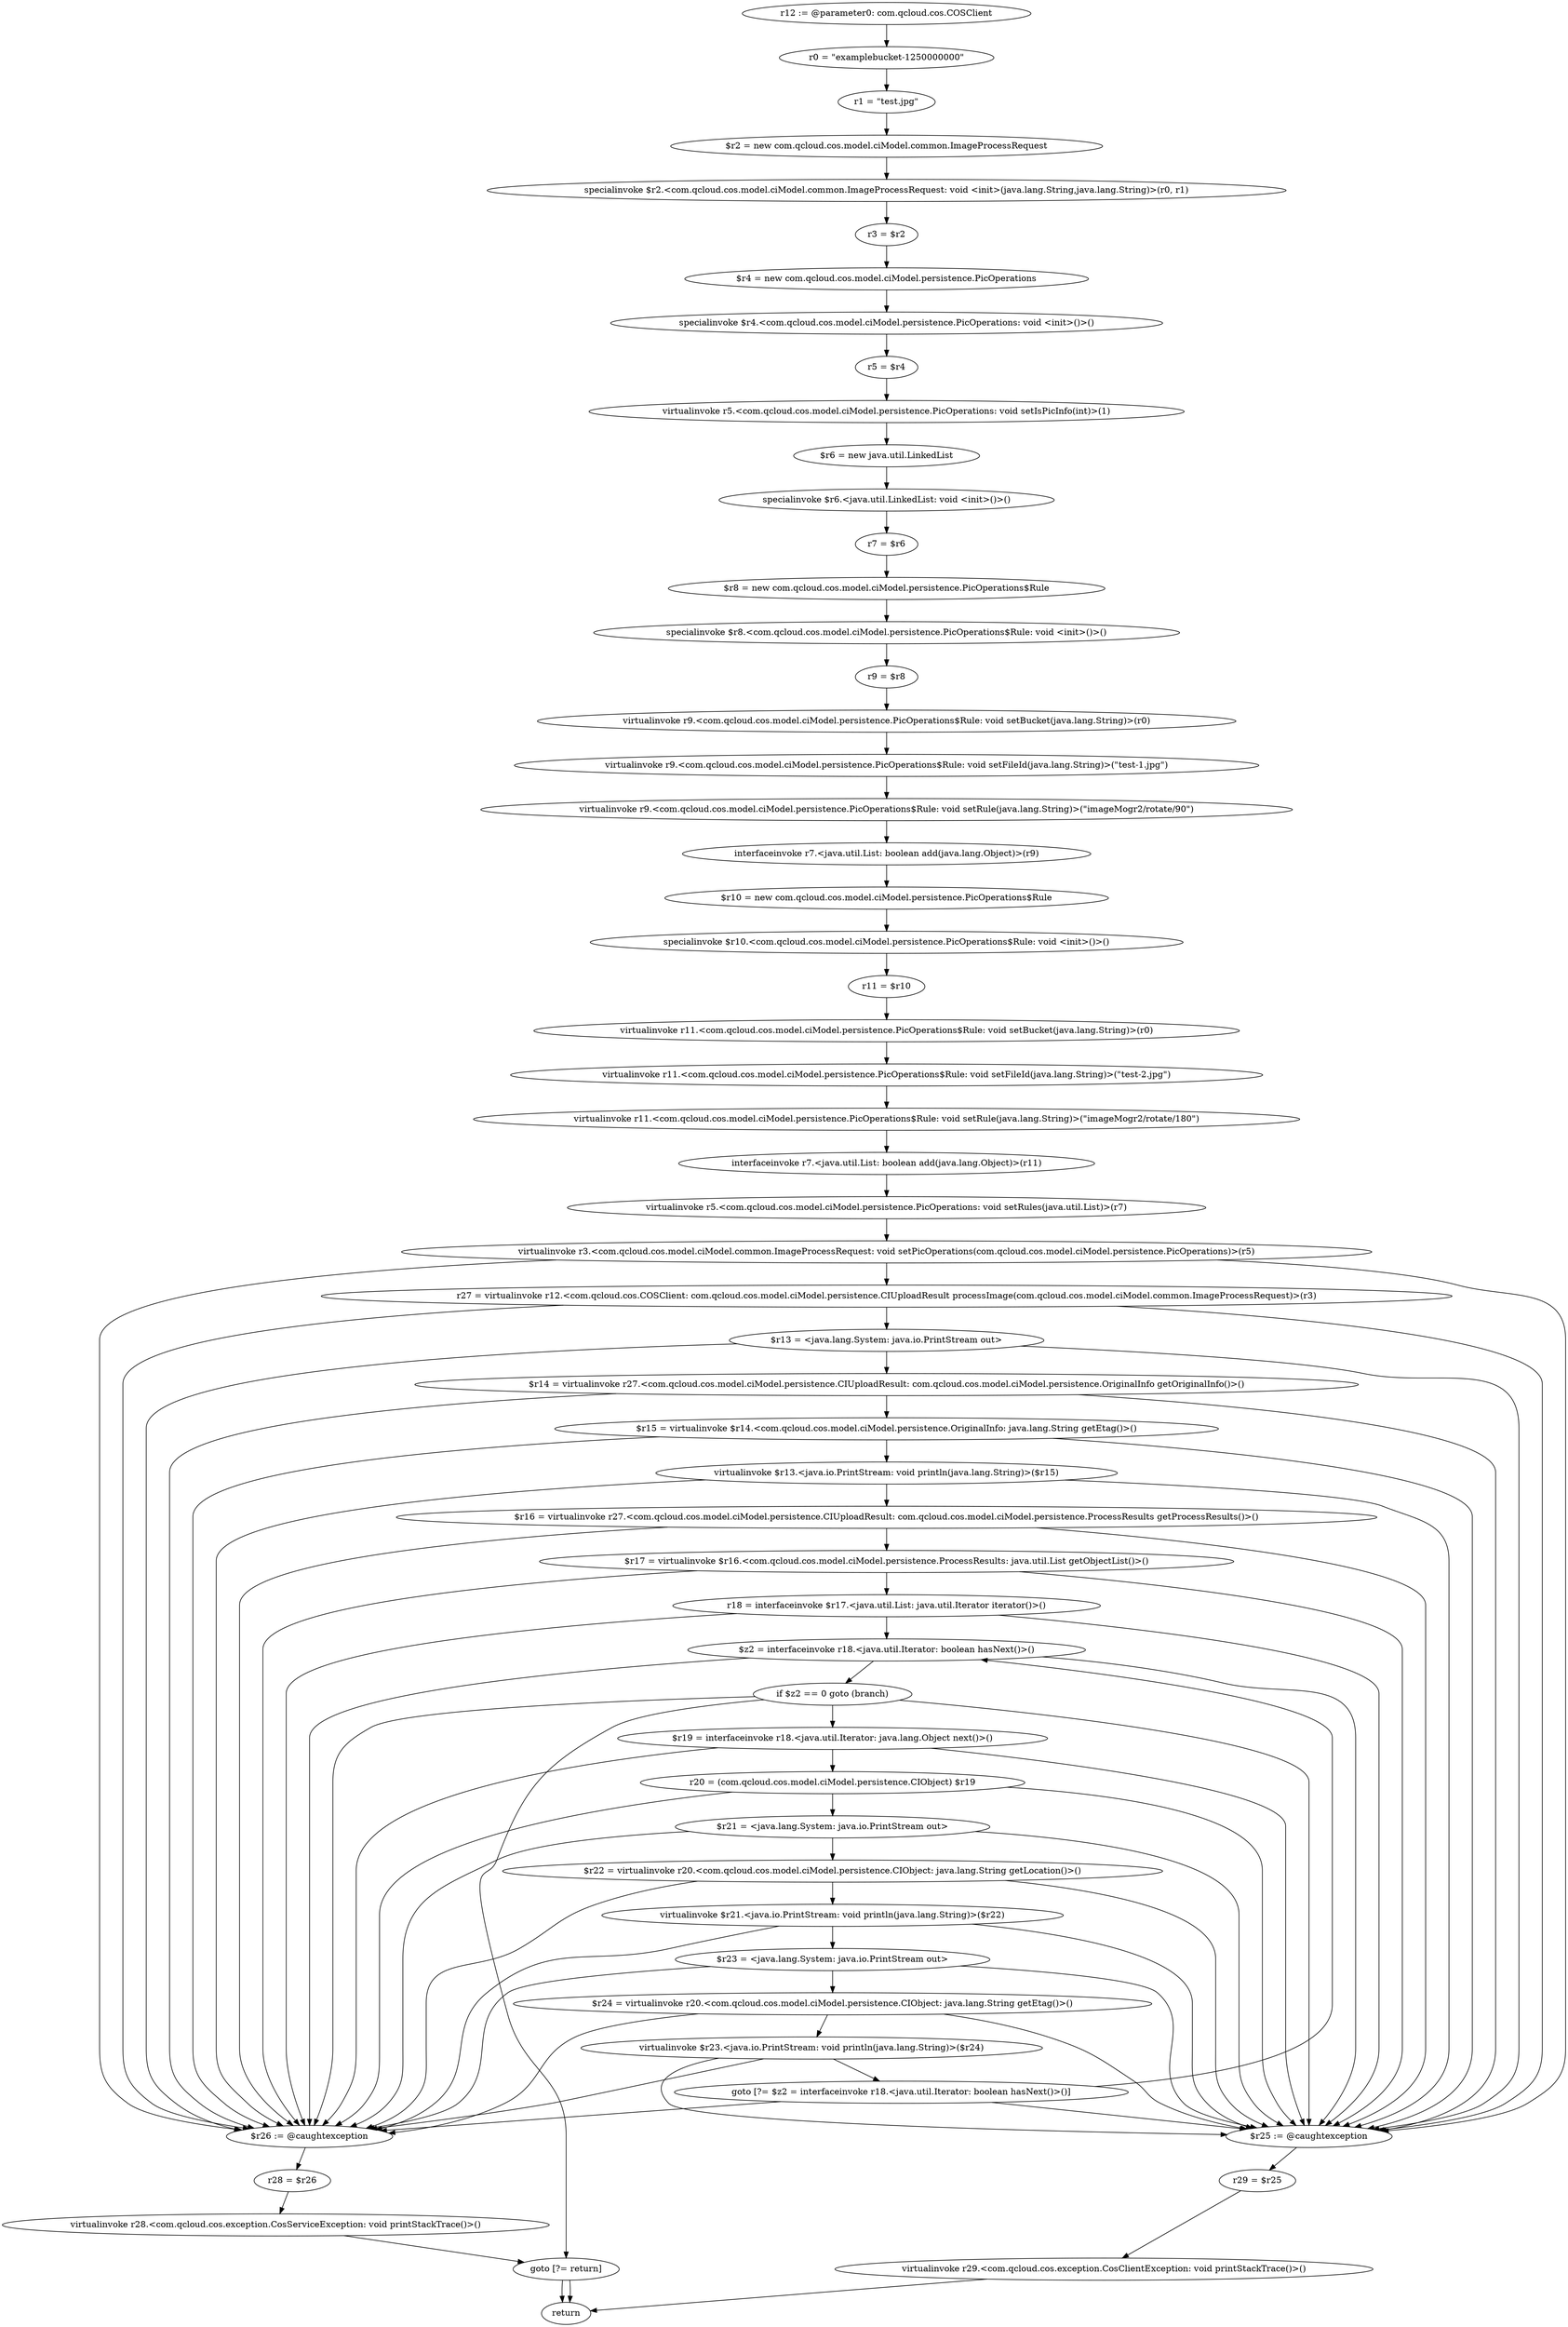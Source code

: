 digraph "unitGraph" {
    "r12 := @parameter0: com.qcloud.cos.COSClient"
    "r0 = \"examplebucket-1250000000\""
    "r1 = \"test.jpg\""
    "$r2 = new com.qcloud.cos.model.ciModel.common.ImageProcessRequest"
    "specialinvoke $r2.<com.qcloud.cos.model.ciModel.common.ImageProcessRequest: void <init>(java.lang.String,java.lang.String)>(r0, r1)"
    "r3 = $r2"
    "$r4 = new com.qcloud.cos.model.ciModel.persistence.PicOperations"
    "specialinvoke $r4.<com.qcloud.cos.model.ciModel.persistence.PicOperations: void <init>()>()"
    "r5 = $r4"
    "virtualinvoke r5.<com.qcloud.cos.model.ciModel.persistence.PicOperations: void setIsPicInfo(int)>(1)"
    "$r6 = new java.util.LinkedList"
    "specialinvoke $r6.<java.util.LinkedList: void <init>()>()"
    "r7 = $r6"
    "$r8 = new com.qcloud.cos.model.ciModel.persistence.PicOperations$Rule"
    "specialinvoke $r8.<com.qcloud.cos.model.ciModel.persistence.PicOperations$Rule: void <init>()>()"
    "r9 = $r8"
    "virtualinvoke r9.<com.qcloud.cos.model.ciModel.persistence.PicOperations$Rule: void setBucket(java.lang.String)>(r0)"
    "virtualinvoke r9.<com.qcloud.cos.model.ciModel.persistence.PicOperations$Rule: void setFileId(java.lang.String)>(\"test-1.jpg\")"
    "virtualinvoke r9.<com.qcloud.cos.model.ciModel.persistence.PicOperations$Rule: void setRule(java.lang.String)>(\"imageMogr2/rotate/90\")"
    "interfaceinvoke r7.<java.util.List: boolean add(java.lang.Object)>(r9)"
    "$r10 = new com.qcloud.cos.model.ciModel.persistence.PicOperations$Rule"
    "specialinvoke $r10.<com.qcloud.cos.model.ciModel.persistence.PicOperations$Rule: void <init>()>()"
    "r11 = $r10"
    "virtualinvoke r11.<com.qcloud.cos.model.ciModel.persistence.PicOperations$Rule: void setBucket(java.lang.String)>(r0)"
    "virtualinvoke r11.<com.qcloud.cos.model.ciModel.persistence.PicOperations$Rule: void setFileId(java.lang.String)>(\"test-2.jpg\")"
    "virtualinvoke r11.<com.qcloud.cos.model.ciModel.persistence.PicOperations$Rule: void setRule(java.lang.String)>(\"imageMogr2/rotate/180\")"
    "interfaceinvoke r7.<java.util.List: boolean add(java.lang.Object)>(r11)"
    "virtualinvoke r5.<com.qcloud.cos.model.ciModel.persistence.PicOperations: void setRules(java.util.List)>(r7)"
    "virtualinvoke r3.<com.qcloud.cos.model.ciModel.common.ImageProcessRequest: void setPicOperations(com.qcloud.cos.model.ciModel.persistence.PicOperations)>(r5)"
    "r27 = virtualinvoke r12.<com.qcloud.cos.COSClient: com.qcloud.cos.model.ciModel.persistence.CIUploadResult processImage(com.qcloud.cos.model.ciModel.common.ImageProcessRequest)>(r3)"
    "$r13 = <java.lang.System: java.io.PrintStream out>"
    "$r14 = virtualinvoke r27.<com.qcloud.cos.model.ciModel.persistence.CIUploadResult: com.qcloud.cos.model.ciModel.persistence.OriginalInfo getOriginalInfo()>()"
    "$r15 = virtualinvoke $r14.<com.qcloud.cos.model.ciModel.persistence.OriginalInfo: java.lang.String getEtag()>()"
    "virtualinvoke $r13.<java.io.PrintStream: void println(java.lang.String)>($r15)"
    "$r16 = virtualinvoke r27.<com.qcloud.cos.model.ciModel.persistence.CIUploadResult: com.qcloud.cos.model.ciModel.persistence.ProcessResults getProcessResults()>()"
    "$r17 = virtualinvoke $r16.<com.qcloud.cos.model.ciModel.persistence.ProcessResults: java.util.List getObjectList()>()"
    "r18 = interfaceinvoke $r17.<java.util.List: java.util.Iterator iterator()>()"
    "$z2 = interfaceinvoke r18.<java.util.Iterator: boolean hasNext()>()"
    "if $z2 == 0 goto (branch)"
    "$r19 = interfaceinvoke r18.<java.util.Iterator: java.lang.Object next()>()"
    "r20 = (com.qcloud.cos.model.ciModel.persistence.CIObject) $r19"
    "$r21 = <java.lang.System: java.io.PrintStream out>"
    "$r22 = virtualinvoke r20.<com.qcloud.cos.model.ciModel.persistence.CIObject: java.lang.String getLocation()>()"
    "virtualinvoke $r21.<java.io.PrintStream: void println(java.lang.String)>($r22)"
    "$r23 = <java.lang.System: java.io.PrintStream out>"
    "$r24 = virtualinvoke r20.<com.qcloud.cos.model.ciModel.persistence.CIObject: java.lang.String getEtag()>()"
    "virtualinvoke $r23.<java.io.PrintStream: void println(java.lang.String)>($r24)"
    "goto [?= $z2 = interfaceinvoke r18.<java.util.Iterator: boolean hasNext()>()]"
    "goto [?= return]"
    "$r26 := @caughtexception"
    "r28 = $r26"
    "virtualinvoke r28.<com.qcloud.cos.exception.CosServiceException: void printStackTrace()>()"
    "$r25 := @caughtexception"
    "r29 = $r25"
    "virtualinvoke r29.<com.qcloud.cos.exception.CosClientException: void printStackTrace()>()"
    "return"
    "r12 := @parameter0: com.qcloud.cos.COSClient"->"r0 = \"examplebucket-1250000000\"";
    "r0 = \"examplebucket-1250000000\""->"r1 = \"test.jpg\"";
    "r1 = \"test.jpg\""->"$r2 = new com.qcloud.cos.model.ciModel.common.ImageProcessRequest";
    "$r2 = new com.qcloud.cos.model.ciModel.common.ImageProcessRequest"->"specialinvoke $r2.<com.qcloud.cos.model.ciModel.common.ImageProcessRequest: void <init>(java.lang.String,java.lang.String)>(r0, r1)";
    "specialinvoke $r2.<com.qcloud.cos.model.ciModel.common.ImageProcessRequest: void <init>(java.lang.String,java.lang.String)>(r0, r1)"->"r3 = $r2";
    "r3 = $r2"->"$r4 = new com.qcloud.cos.model.ciModel.persistence.PicOperations";
    "$r4 = new com.qcloud.cos.model.ciModel.persistence.PicOperations"->"specialinvoke $r4.<com.qcloud.cos.model.ciModel.persistence.PicOperations: void <init>()>()";
    "specialinvoke $r4.<com.qcloud.cos.model.ciModel.persistence.PicOperations: void <init>()>()"->"r5 = $r4";
    "r5 = $r4"->"virtualinvoke r5.<com.qcloud.cos.model.ciModel.persistence.PicOperations: void setIsPicInfo(int)>(1)";
    "virtualinvoke r5.<com.qcloud.cos.model.ciModel.persistence.PicOperations: void setIsPicInfo(int)>(1)"->"$r6 = new java.util.LinkedList";
    "$r6 = new java.util.LinkedList"->"specialinvoke $r6.<java.util.LinkedList: void <init>()>()";
    "specialinvoke $r6.<java.util.LinkedList: void <init>()>()"->"r7 = $r6";
    "r7 = $r6"->"$r8 = new com.qcloud.cos.model.ciModel.persistence.PicOperations$Rule";
    "$r8 = new com.qcloud.cos.model.ciModel.persistence.PicOperations$Rule"->"specialinvoke $r8.<com.qcloud.cos.model.ciModel.persistence.PicOperations$Rule: void <init>()>()";
    "specialinvoke $r8.<com.qcloud.cos.model.ciModel.persistence.PicOperations$Rule: void <init>()>()"->"r9 = $r8";
    "r9 = $r8"->"virtualinvoke r9.<com.qcloud.cos.model.ciModel.persistence.PicOperations$Rule: void setBucket(java.lang.String)>(r0)";
    "virtualinvoke r9.<com.qcloud.cos.model.ciModel.persistence.PicOperations$Rule: void setBucket(java.lang.String)>(r0)"->"virtualinvoke r9.<com.qcloud.cos.model.ciModel.persistence.PicOperations$Rule: void setFileId(java.lang.String)>(\"test-1.jpg\")";
    "virtualinvoke r9.<com.qcloud.cos.model.ciModel.persistence.PicOperations$Rule: void setFileId(java.lang.String)>(\"test-1.jpg\")"->"virtualinvoke r9.<com.qcloud.cos.model.ciModel.persistence.PicOperations$Rule: void setRule(java.lang.String)>(\"imageMogr2/rotate/90\")";
    "virtualinvoke r9.<com.qcloud.cos.model.ciModel.persistence.PicOperations$Rule: void setRule(java.lang.String)>(\"imageMogr2/rotate/90\")"->"interfaceinvoke r7.<java.util.List: boolean add(java.lang.Object)>(r9)";
    "interfaceinvoke r7.<java.util.List: boolean add(java.lang.Object)>(r9)"->"$r10 = new com.qcloud.cos.model.ciModel.persistence.PicOperations$Rule";
    "$r10 = new com.qcloud.cos.model.ciModel.persistence.PicOperations$Rule"->"specialinvoke $r10.<com.qcloud.cos.model.ciModel.persistence.PicOperations$Rule: void <init>()>()";
    "specialinvoke $r10.<com.qcloud.cos.model.ciModel.persistence.PicOperations$Rule: void <init>()>()"->"r11 = $r10";
    "r11 = $r10"->"virtualinvoke r11.<com.qcloud.cos.model.ciModel.persistence.PicOperations$Rule: void setBucket(java.lang.String)>(r0)";
    "virtualinvoke r11.<com.qcloud.cos.model.ciModel.persistence.PicOperations$Rule: void setBucket(java.lang.String)>(r0)"->"virtualinvoke r11.<com.qcloud.cos.model.ciModel.persistence.PicOperations$Rule: void setFileId(java.lang.String)>(\"test-2.jpg\")";
    "virtualinvoke r11.<com.qcloud.cos.model.ciModel.persistence.PicOperations$Rule: void setFileId(java.lang.String)>(\"test-2.jpg\")"->"virtualinvoke r11.<com.qcloud.cos.model.ciModel.persistence.PicOperations$Rule: void setRule(java.lang.String)>(\"imageMogr2/rotate/180\")";
    "virtualinvoke r11.<com.qcloud.cos.model.ciModel.persistence.PicOperations$Rule: void setRule(java.lang.String)>(\"imageMogr2/rotate/180\")"->"interfaceinvoke r7.<java.util.List: boolean add(java.lang.Object)>(r11)";
    "interfaceinvoke r7.<java.util.List: boolean add(java.lang.Object)>(r11)"->"virtualinvoke r5.<com.qcloud.cos.model.ciModel.persistence.PicOperations: void setRules(java.util.List)>(r7)";
    "virtualinvoke r5.<com.qcloud.cos.model.ciModel.persistence.PicOperations: void setRules(java.util.List)>(r7)"->"virtualinvoke r3.<com.qcloud.cos.model.ciModel.common.ImageProcessRequest: void setPicOperations(com.qcloud.cos.model.ciModel.persistence.PicOperations)>(r5)";
    "virtualinvoke r3.<com.qcloud.cos.model.ciModel.common.ImageProcessRequest: void setPicOperations(com.qcloud.cos.model.ciModel.persistence.PicOperations)>(r5)"->"$r26 := @caughtexception";
    "virtualinvoke r3.<com.qcloud.cos.model.ciModel.common.ImageProcessRequest: void setPicOperations(com.qcloud.cos.model.ciModel.persistence.PicOperations)>(r5)"->"$r25 := @caughtexception";
    "virtualinvoke r3.<com.qcloud.cos.model.ciModel.common.ImageProcessRequest: void setPicOperations(com.qcloud.cos.model.ciModel.persistence.PicOperations)>(r5)"->"r27 = virtualinvoke r12.<com.qcloud.cos.COSClient: com.qcloud.cos.model.ciModel.persistence.CIUploadResult processImage(com.qcloud.cos.model.ciModel.common.ImageProcessRequest)>(r3)";
    "r27 = virtualinvoke r12.<com.qcloud.cos.COSClient: com.qcloud.cos.model.ciModel.persistence.CIUploadResult processImage(com.qcloud.cos.model.ciModel.common.ImageProcessRequest)>(r3)"->"$r26 := @caughtexception";
    "r27 = virtualinvoke r12.<com.qcloud.cos.COSClient: com.qcloud.cos.model.ciModel.persistence.CIUploadResult processImage(com.qcloud.cos.model.ciModel.common.ImageProcessRequest)>(r3)"->"$r25 := @caughtexception";
    "r27 = virtualinvoke r12.<com.qcloud.cos.COSClient: com.qcloud.cos.model.ciModel.persistence.CIUploadResult processImage(com.qcloud.cos.model.ciModel.common.ImageProcessRequest)>(r3)"->"$r13 = <java.lang.System: java.io.PrintStream out>";
    "$r13 = <java.lang.System: java.io.PrintStream out>"->"$r26 := @caughtexception";
    "$r13 = <java.lang.System: java.io.PrintStream out>"->"$r25 := @caughtexception";
    "$r13 = <java.lang.System: java.io.PrintStream out>"->"$r14 = virtualinvoke r27.<com.qcloud.cos.model.ciModel.persistence.CIUploadResult: com.qcloud.cos.model.ciModel.persistence.OriginalInfo getOriginalInfo()>()";
    "$r14 = virtualinvoke r27.<com.qcloud.cos.model.ciModel.persistence.CIUploadResult: com.qcloud.cos.model.ciModel.persistence.OriginalInfo getOriginalInfo()>()"->"$r26 := @caughtexception";
    "$r14 = virtualinvoke r27.<com.qcloud.cos.model.ciModel.persistence.CIUploadResult: com.qcloud.cos.model.ciModel.persistence.OriginalInfo getOriginalInfo()>()"->"$r25 := @caughtexception";
    "$r14 = virtualinvoke r27.<com.qcloud.cos.model.ciModel.persistence.CIUploadResult: com.qcloud.cos.model.ciModel.persistence.OriginalInfo getOriginalInfo()>()"->"$r15 = virtualinvoke $r14.<com.qcloud.cos.model.ciModel.persistence.OriginalInfo: java.lang.String getEtag()>()";
    "$r15 = virtualinvoke $r14.<com.qcloud.cos.model.ciModel.persistence.OriginalInfo: java.lang.String getEtag()>()"->"$r26 := @caughtexception";
    "$r15 = virtualinvoke $r14.<com.qcloud.cos.model.ciModel.persistence.OriginalInfo: java.lang.String getEtag()>()"->"$r25 := @caughtexception";
    "$r15 = virtualinvoke $r14.<com.qcloud.cos.model.ciModel.persistence.OriginalInfo: java.lang.String getEtag()>()"->"virtualinvoke $r13.<java.io.PrintStream: void println(java.lang.String)>($r15)";
    "virtualinvoke $r13.<java.io.PrintStream: void println(java.lang.String)>($r15)"->"$r26 := @caughtexception";
    "virtualinvoke $r13.<java.io.PrintStream: void println(java.lang.String)>($r15)"->"$r25 := @caughtexception";
    "virtualinvoke $r13.<java.io.PrintStream: void println(java.lang.String)>($r15)"->"$r16 = virtualinvoke r27.<com.qcloud.cos.model.ciModel.persistence.CIUploadResult: com.qcloud.cos.model.ciModel.persistence.ProcessResults getProcessResults()>()";
    "$r16 = virtualinvoke r27.<com.qcloud.cos.model.ciModel.persistence.CIUploadResult: com.qcloud.cos.model.ciModel.persistence.ProcessResults getProcessResults()>()"->"$r26 := @caughtexception";
    "$r16 = virtualinvoke r27.<com.qcloud.cos.model.ciModel.persistence.CIUploadResult: com.qcloud.cos.model.ciModel.persistence.ProcessResults getProcessResults()>()"->"$r25 := @caughtexception";
    "$r16 = virtualinvoke r27.<com.qcloud.cos.model.ciModel.persistence.CIUploadResult: com.qcloud.cos.model.ciModel.persistence.ProcessResults getProcessResults()>()"->"$r17 = virtualinvoke $r16.<com.qcloud.cos.model.ciModel.persistence.ProcessResults: java.util.List getObjectList()>()";
    "$r17 = virtualinvoke $r16.<com.qcloud.cos.model.ciModel.persistence.ProcessResults: java.util.List getObjectList()>()"->"$r26 := @caughtexception";
    "$r17 = virtualinvoke $r16.<com.qcloud.cos.model.ciModel.persistence.ProcessResults: java.util.List getObjectList()>()"->"$r25 := @caughtexception";
    "$r17 = virtualinvoke $r16.<com.qcloud.cos.model.ciModel.persistence.ProcessResults: java.util.List getObjectList()>()"->"r18 = interfaceinvoke $r17.<java.util.List: java.util.Iterator iterator()>()";
    "r18 = interfaceinvoke $r17.<java.util.List: java.util.Iterator iterator()>()"->"$r26 := @caughtexception";
    "r18 = interfaceinvoke $r17.<java.util.List: java.util.Iterator iterator()>()"->"$r25 := @caughtexception";
    "r18 = interfaceinvoke $r17.<java.util.List: java.util.Iterator iterator()>()"->"$z2 = interfaceinvoke r18.<java.util.Iterator: boolean hasNext()>()";
    "$z2 = interfaceinvoke r18.<java.util.Iterator: boolean hasNext()>()"->"$r26 := @caughtexception";
    "$z2 = interfaceinvoke r18.<java.util.Iterator: boolean hasNext()>()"->"$r25 := @caughtexception";
    "$z2 = interfaceinvoke r18.<java.util.Iterator: boolean hasNext()>()"->"if $z2 == 0 goto (branch)";
    "if $z2 == 0 goto (branch)"->"$r19 = interfaceinvoke r18.<java.util.Iterator: java.lang.Object next()>()";
    "if $z2 == 0 goto (branch)"->"goto [?= return]";
    "if $z2 == 0 goto (branch)"->"$r26 := @caughtexception";
    "if $z2 == 0 goto (branch)"->"$r25 := @caughtexception";
    "$r19 = interfaceinvoke r18.<java.util.Iterator: java.lang.Object next()>()"->"$r26 := @caughtexception";
    "$r19 = interfaceinvoke r18.<java.util.Iterator: java.lang.Object next()>()"->"$r25 := @caughtexception";
    "$r19 = interfaceinvoke r18.<java.util.Iterator: java.lang.Object next()>()"->"r20 = (com.qcloud.cos.model.ciModel.persistence.CIObject) $r19";
    "r20 = (com.qcloud.cos.model.ciModel.persistence.CIObject) $r19"->"$r26 := @caughtexception";
    "r20 = (com.qcloud.cos.model.ciModel.persistence.CIObject) $r19"->"$r25 := @caughtexception";
    "r20 = (com.qcloud.cos.model.ciModel.persistence.CIObject) $r19"->"$r21 = <java.lang.System: java.io.PrintStream out>";
    "$r21 = <java.lang.System: java.io.PrintStream out>"->"$r26 := @caughtexception";
    "$r21 = <java.lang.System: java.io.PrintStream out>"->"$r25 := @caughtexception";
    "$r21 = <java.lang.System: java.io.PrintStream out>"->"$r22 = virtualinvoke r20.<com.qcloud.cos.model.ciModel.persistence.CIObject: java.lang.String getLocation()>()";
    "$r22 = virtualinvoke r20.<com.qcloud.cos.model.ciModel.persistence.CIObject: java.lang.String getLocation()>()"->"$r26 := @caughtexception";
    "$r22 = virtualinvoke r20.<com.qcloud.cos.model.ciModel.persistence.CIObject: java.lang.String getLocation()>()"->"$r25 := @caughtexception";
    "$r22 = virtualinvoke r20.<com.qcloud.cos.model.ciModel.persistence.CIObject: java.lang.String getLocation()>()"->"virtualinvoke $r21.<java.io.PrintStream: void println(java.lang.String)>($r22)";
    "virtualinvoke $r21.<java.io.PrintStream: void println(java.lang.String)>($r22)"->"$r26 := @caughtexception";
    "virtualinvoke $r21.<java.io.PrintStream: void println(java.lang.String)>($r22)"->"$r25 := @caughtexception";
    "virtualinvoke $r21.<java.io.PrintStream: void println(java.lang.String)>($r22)"->"$r23 = <java.lang.System: java.io.PrintStream out>";
    "$r23 = <java.lang.System: java.io.PrintStream out>"->"$r26 := @caughtexception";
    "$r23 = <java.lang.System: java.io.PrintStream out>"->"$r25 := @caughtexception";
    "$r23 = <java.lang.System: java.io.PrintStream out>"->"$r24 = virtualinvoke r20.<com.qcloud.cos.model.ciModel.persistence.CIObject: java.lang.String getEtag()>()";
    "$r24 = virtualinvoke r20.<com.qcloud.cos.model.ciModel.persistence.CIObject: java.lang.String getEtag()>()"->"$r26 := @caughtexception";
    "$r24 = virtualinvoke r20.<com.qcloud.cos.model.ciModel.persistence.CIObject: java.lang.String getEtag()>()"->"$r25 := @caughtexception";
    "$r24 = virtualinvoke r20.<com.qcloud.cos.model.ciModel.persistence.CIObject: java.lang.String getEtag()>()"->"virtualinvoke $r23.<java.io.PrintStream: void println(java.lang.String)>($r24)";
    "virtualinvoke $r23.<java.io.PrintStream: void println(java.lang.String)>($r24)"->"$r26 := @caughtexception";
    "virtualinvoke $r23.<java.io.PrintStream: void println(java.lang.String)>($r24)"->"$r25 := @caughtexception";
    "virtualinvoke $r23.<java.io.PrintStream: void println(java.lang.String)>($r24)"->"goto [?= $z2 = interfaceinvoke r18.<java.util.Iterator: boolean hasNext()>()]";
    "goto [?= $z2 = interfaceinvoke r18.<java.util.Iterator: boolean hasNext()>()]"->"$r26 := @caughtexception";
    "goto [?= $z2 = interfaceinvoke r18.<java.util.Iterator: boolean hasNext()>()]"->"$r25 := @caughtexception";
    "goto [?= $z2 = interfaceinvoke r18.<java.util.Iterator: boolean hasNext()>()]"->"$z2 = interfaceinvoke r18.<java.util.Iterator: boolean hasNext()>()";
    "goto [?= return]"->"return";
    "$r26 := @caughtexception"->"r28 = $r26";
    "r28 = $r26"->"virtualinvoke r28.<com.qcloud.cos.exception.CosServiceException: void printStackTrace()>()";
    "virtualinvoke r28.<com.qcloud.cos.exception.CosServiceException: void printStackTrace()>()"->"goto [?= return]";
    "goto [?= return]"->"return";
    "$r25 := @caughtexception"->"r29 = $r25";
    "r29 = $r25"->"virtualinvoke r29.<com.qcloud.cos.exception.CosClientException: void printStackTrace()>()";
    "virtualinvoke r29.<com.qcloud.cos.exception.CosClientException: void printStackTrace()>()"->"return";
}
